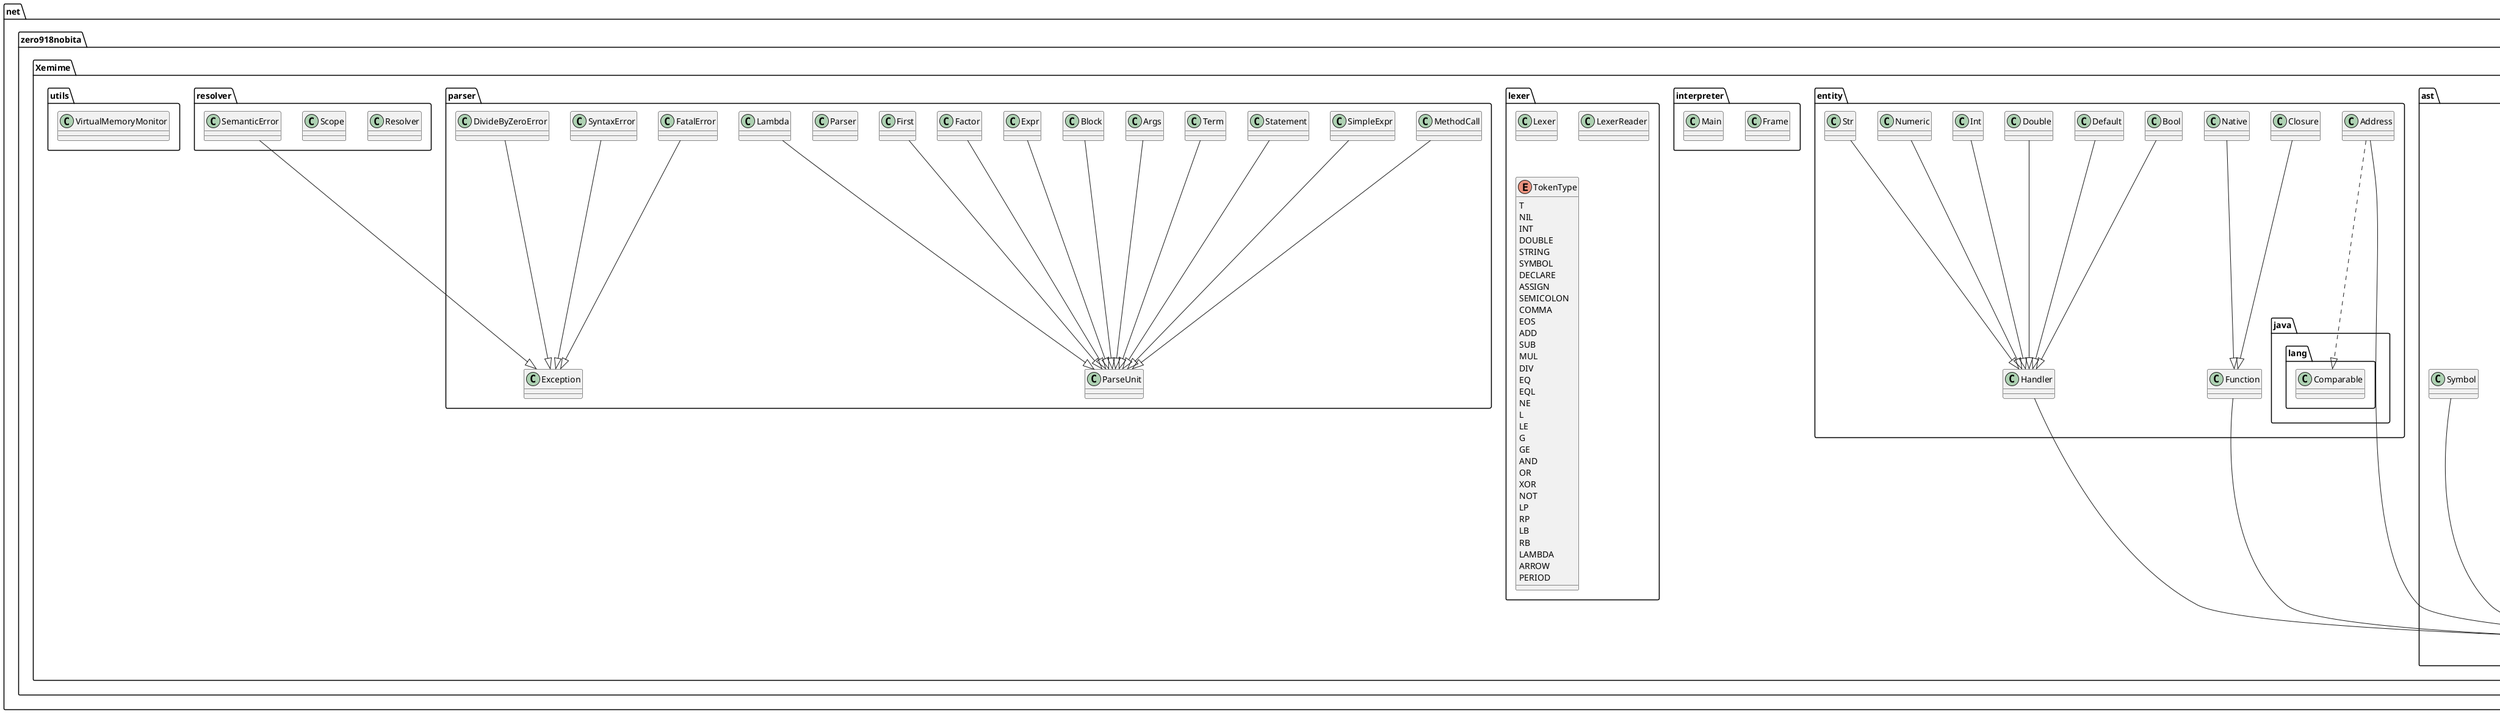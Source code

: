 @startuml{xemime.png}

package net.zero918nobita.Xemime.ast {
    class AssignNode {
    }

    AssignNode --|> ExprNode

    class BlockNode {
    }

    BlockNode --|> Node

    class DeclareNode {
    }

    DeclareNode --|> ExprNode

    class DotAssignNode {
    }

    DotAssignNode --|> Node

    class DotCallNode {
    }

    DotCallNode --|> Node

    class DotExprNode {
    }

    DotExprNode --|> Node

    class ExprNode {
    }

    ExprNode --|> Node

    class FuncallNode {
    }

    FuncallNode --|> Node

    class LambdaExprNode {
    }

    LambdaExprNode --|> Node

    class MinusNode {
    }

    MinusNode --|> Node

    class Node {
    }

    class NotNode {
    }

    NotNode --|> Node

    class Symbol {
    }

    Symbol --|> Node
}

package net.zero918nobita.Xemime.entity {
    class Address {
    }

    Address --|> Node
    Address ..|> java.lang.Comparable

    class Bool {
    }

    Bool --|> Handler

    class Closure {
    }

    Closure --|> Function

    class Default {
    }

    Default --|> Handler

    class Double {
    }

    Double --|> Handler

    class Function {
    }

    Function --|> Node

    class Handler {
    }

    Handler --|> Node

    class Int {
    }

    Int --|> Handler

    class Native {
    }

    Native --|> Function

    class Numeric {
    }

    Numeric --|> Handler

    class Str {
    }

    Str --|> Handler
}

package net.zero918nobita.Xemime.interpreter {
    class Frame {
    }

    class Main {
    }
}

package net.zero918nobita.Xemime.lexer {
    class Lexer {
    }

    class LexerReader {
    }

    enum TokenType {
        T
        NIL
        INT
        DOUBLE
        STRING
        SYMBOL
        DECLARE
        ASSIGN
        SEMICOLON
        COMMA
        EOS
        ADD
        SUB
        MUL
        DIV
        EQ
        EQL
        NE
        L
        LE
        G
        GE
        AND
        OR
        XOR
        NOT
        LP
        RP
        LB
        RB
        LAMBDA
        ARROW
        PERIOD
    }
}

package net.zero918nobita.Xemime.parser {
    class Args {
    }

    Args --|> ParseUnit

    class Block {
    }

    Block --|> ParseUnit

    class DivideByZeroError {
    }

    DivideByZeroError --|> Exception

    class Expr {
    }

    Expr --|> ParseUnit

    class Factor {
    }

    Factor --|> ParseUnit

    class FatalError {
    }

    FatalError --|> Exception

    class First {
    }

    First --|> ParseUnit

    class Lambda {
    }

    Lambda --|> ParseUnit

    class MethodCall {
    }

    MethodCall --|> ParseUnit

    class Parser {
    }

    class ParseUnit {
    }

    class SimpleExpr {
    }

    SimpleExpr --|> ParseUnit

    class Statement {
    }

    Statement --|> ParseUnit

    class SyntaxError {
    }

    SyntaxError --|> Exception

    class Term {
    }

    Term --|> ParseUnit
}

package net.zero918nobita.Xemime.resolver {
    class Resolver {
    }

    class Scope {
    }

    class SemanticError {
    }

    SemanticError --|> Exception
}

package net.zero918nobita.Xemime.utils {
    class VirtualMemoryMonitor {
    }
}

@enduml
